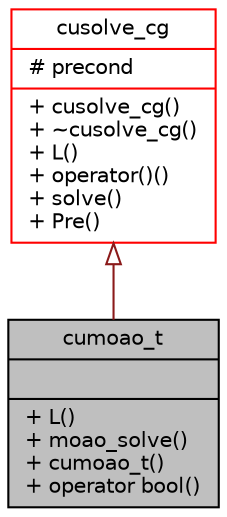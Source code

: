 digraph "cumoao_t"
{
 // INTERACTIVE_SVG=YES
  bgcolor="transparent";
  edge [fontname="Helvetica",fontsize="10",labelfontname="Helvetica",labelfontsize="10"];
  node [fontname="Helvetica",fontsize="10",shape=record];
  Node0 [label="{cumoao_t\n||+ L()\l+ moao_solve()\l+ cumoao_t()\l+ operator bool()\l}",height=0.2,width=0.4,color="black", fillcolor="grey75", style="filled", fontcolor="black"];
  Node1 -> Node0 [dir="back",color="firebrick4",fontsize="10",style="solid",arrowtail="onormal",fontname="Helvetica"];
  Node1 [label="{cusolve_cg\n|# precond\l|+ cusolve_cg()\l+ ~cusolve_cg()\l+ L()\l+ operator()()\l+ solve()\l+ Pre()\l}",height=0.2,width=0.4,color="red",URL="$classcusolve__cg.html"];
}
